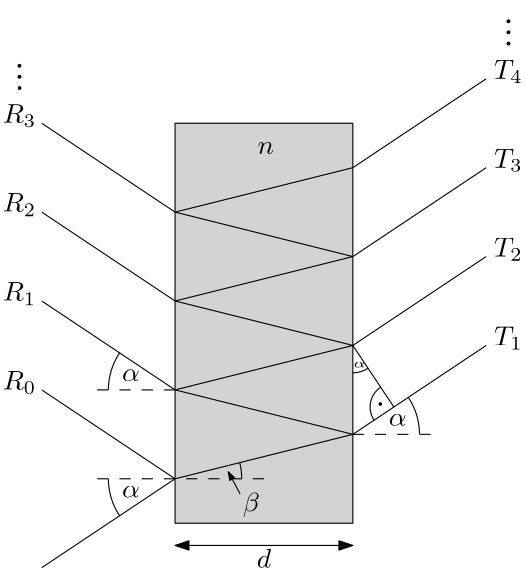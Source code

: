 <?xml version="1.0"?>
<!DOCTYPE ipe SYSTEM "ipe.dtd">
<ipe version="70005" creator="Ipe 7.1.5">
<info created="D:20141115220940" modified="D:20141118164525"/>
<ipestyle name="basic">
<symbol name="arrow/arc(spx)">
<path stroke="sym-stroke" fill="sym-stroke" pen="sym-pen">
0 0 m
-1 0.333 l
-1 -0.333 l
h
</path>
</symbol>
<symbol name="arrow/farc(spx)">
<path stroke="sym-stroke" fill="white" pen="sym-pen">
0 0 m
-1 0.333 l
-1 -0.333 l
h
</path>
</symbol>
<symbol name="mark/circle(sx)" transformations="translations">
<path fill="sym-stroke">
0.6 0 0 0.6 0 0 e
0.4 0 0 0.4 0 0 e
</path>
</symbol>
<symbol name="mark/disk(sx)" transformations="translations">
<path fill="sym-stroke">
0.6 0 0 0.6 0 0 e
</path>
</symbol>
<symbol name="mark/fdisk(sfx)" transformations="translations">
<group>
<path fill="sym-fill">
0.5 0 0 0.5 0 0 e
</path>
<path fill="sym-stroke" fillrule="eofill">
0.6 0 0 0.6 0 0 e
0.4 0 0 0.4 0 0 e
</path>
</group>
</symbol>
<symbol name="mark/box(sx)" transformations="translations">
<path fill="sym-stroke" fillrule="eofill">
-0.6 -0.6 m
0.6 -0.6 l
0.6 0.6 l
-0.6 0.6 l
h
-0.4 -0.4 m
0.4 -0.4 l
0.4 0.4 l
-0.4 0.4 l
h
</path>
</symbol>
<symbol name="mark/square(sx)" transformations="translations">
<path fill="sym-stroke">
-0.6 -0.6 m
0.6 -0.6 l
0.6 0.6 l
-0.6 0.6 l
h
</path>
</symbol>
<symbol name="mark/fsquare(sfx)" transformations="translations">
<group>
<path fill="sym-fill">
-0.5 -0.5 m
0.5 -0.5 l
0.5 0.5 l
-0.5 0.5 l
h
</path>
<path fill="sym-stroke" fillrule="eofill">
-0.6 -0.6 m
0.6 -0.6 l
0.6 0.6 l
-0.6 0.6 l
h
-0.4 -0.4 m
0.4 -0.4 l
0.4 0.4 l
-0.4 0.4 l
h
</path>
</group>
</symbol>
<symbol name="mark/cross(sx)" transformations="translations">
<group>
<path fill="sym-stroke">
-0.43 -0.57 m
0.57 0.43 l
0.43 0.57 l
-0.57 -0.43 l
h
</path>
<path fill="sym-stroke">
-0.43 0.57 m
0.57 -0.43 l
0.43 -0.57 l
-0.57 0.43 l
h
</path>
</group>
</symbol>
<symbol name="arrow/fnormal(spx)">
<path stroke="sym-stroke" fill="white" pen="sym-pen">
0 0 m
-1 0.333 l
-1 -0.333 l
h
</path>
</symbol>
<symbol name="arrow/pointed(spx)">
<path stroke="sym-stroke" fill="sym-stroke" pen="sym-pen">
0 0 m
-1 0.333 l
-0.8 0 l
-1 -0.333 l
h
</path>
</symbol>
<symbol name="arrow/fpointed(spx)">
<path stroke="sym-stroke" fill="white" pen="sym-pen">
0 0 m
-1 0.333 l
-0.8 0 l
-1 -0.333 l
h
</path>
</symbol>
<symbol name="arrow/linear(spx)">
<path stroke="sym-stroke" pen="sym-pen">
-1 0.333 m
0 0 l
-1 -0.333 l
</path>
</symbol>
<symbol name="arrow/fdouble(spx)">
<path stroke="sym-stroke" fill="white" pen="sym-pen">
0 0 m
-1 0.333 l
-1 -0.333 l
h
-1 0 m
-2 0.333 l
-2 -0.333 l
h
</path>
</symbol>
<symbol name="arrow/double(spx)">
<path stroke="sym-stroke" fill="sym-stroke" pen="sym-pen">
0 0 m
-1 0.333 l
-1 -0.333 l
h
-1 0 m
-2 0.333 l
-2 -0.333 l
h
</path>
</symbol>
<pen name="heavier" value="0.8"/>
<pen name="fat" value="1.2"/>
<pen name="ultrafat" value="2"/>
<symbolsize name="large" value="5"/>
<symbolsize name="small" value="2"/>
<symbolsize name="tiny" value="1.1"/>
<arrowsize name="large" value="10"/>
<arrowsize name="small" value="5"/>
<arrowsize name="tiny" value="3"/>
<color name="red" value="1 0 0"/>
<color name="green" value="0 1 0"/>
<color name="blue" value="0 0 1"/>
<color name="yellow" value="1 1 0"/>
<color name="orange" value="1 0.647 0"/>
<color name="gold" value="1 0.843 0"/>
<color name="purple" value="0.627 0.125 0.941"/>
<color name="gray" value="0.745"/>
<color name="brown" value="0.647 0.165 0.165"/>
<color name="navy" value="0 0 0.502"/>
<color name="pink" value="1 0.753 0.796"/>
<color name="seagreen" value="0.18 0.545 0.341"/>
<color name="turquoise" value="0.251 0.878 0.816"/>
<color name="violet" value="0.933 0.51 0.933"/>
<color name="darkblue" value="0 0 0.545"/>
<color name="darkcyan" value="0 0.545 0.545"/>
<color name="darkgray" value="0.663"/>
<color name="darkgreen" value="0 0.392 0"/>
<color name="darkmagenta" value="0.545 0 0.545"/>
<color name="darkorange" value="1 0.549 0"/>
<color name="darkred" value="0.545 0 0"/>
<color name="lightblue" value="0.678 0.847 0.902"/>
<color name="lightcyan" value="0.878 1 1"/>
<color name="lightgray" value="0.827"/>
<color name="lightgreen" value="0.565 0.933 0.565"/>
<color name="lightyellow" value="1 1 0.878"/>
<dashstyle name="dashed" value="[4] 0"/>
<dashstyle name="dotted" value="[1 3] 0"/>
<dashstyle name="dash dotted" value="[4 2 1 2] 0"/>
<dashstyle name="dash dot dotted" value="[4 2 1 2 1 2] 0"/>
<textsize name="large" value="\large"/>
<textsize name="Large" value="\Large"/>
<textsize name="LARGE" value="\LARGE"/>
<textsize name="huge" value="\huge"/>
<textsize name="Huge" value="\Huge"/>
<textsize name="small" value="\small"/>
<textsize name="footnote" value="\footnotesize"/>
<textsize name="tiny" value="\tiny"/>
<textstyle name="center" begin="\begin{center}" end="\end{center}"/>
<textstyle name="itemize" begin="\begin{itemize}" end="\end{itemize}"/>
<textstyle name="item" begin="\begin{itemize}\item{}" end="\end{itemize}"/>
<gridsize name="4 pts" value="4"/>
<gridsize name="8 pts (~3 mm)" value="8"/>
<gridsize name="16 pts (~6 mm)" value="16"/>
<gridsize name="32 pts (~12 mm)" value="32"/>
<gridsize name="10 pts (~3.5 mm)" value="10"/>
<gridsize name="20 pts (~7 mm)" value="20"/>
<gridsize name="14 pts (~5 mm)" value="14"/>
<gridsize name="28 pts (~10 mm)" value="28"/>
<gridsize name="56 pts (~20 mm)" value="56"/>
<anglesize name="90 deg" value="90"/>
<anglesize name="60 deg" value="60"/>
<anglesize name="45 deg" value="45"/>
<anglesize name="30 deg" value="30"/>
<anglesize name="22.5 deg" value="22.5"/>
<tiling name="falling" angle="-60" step="4" width="1"/>
<tiling name="rising" angle="30" step="4" width="1"/>
</ipestyle>
<page>
<layer name="alpha"/>
<view layers="alpha" active="alpha"/>
<path layer="alpha" stroke="black" fill="lightgray">
192 672 m
192 528 l
256 528 l
256 672 l
h
</path>
<path stroke="black">
144 512 m
192 544 l
</path>
<path stroke="black">
192 544 m
256 560 l
192 576 l
256 592 l
192 608 l
256 624 l
192 640 l
256 656 l
304 688 l
</path>
<path stroke="black">
256 624 m
304 656 l
</path>
<path stroke="black">
256 592 m
304 624 l
</path>
<path stroke="black">
256 560 m
304 592 l
</path>
<path stroke="black" dash="dashed">
224 544 m
160 544 l
</path>
<path stroke="black">
168 544 m
24 0 0 24 192 544 172.031 530.687 a
</path>
<path stroke="black">
216 544 m
24 0 0 24 192 544 215.283 549.821 a
</path>
<text matrix="1 0 0 1 -2.44019 -6.77991" transformations="translations" pos="175.352 544" stroke="black" type="label" width="6.41" height="4.289" depth="0" valign="baseline">$\alpha$</text>
<text matrix="1 0 0 1 4.35029 -15.7852" transformations="translations" pos="212 548" stroke="black" type="label" width="6.161" height="6.926" depth="1.93" valign="baseline">$\beta$</text>
<path stroke="black" arrow="normal/tiny">
215.432 538.52 m
211.16 546.53 l
</path>
<text matrix="1 0 0 1 9.02107 -1.6803" transformations="translations" pos="215.633 662.632" stroke="black" type="label" width="5.98" height="4.289" depth="0" halign="center" valign="baseline">$n$</text>
<path stroke="black" arrow="normal/small" rarrow="normal/small">
192 520 m
256 520 l
</path>
<text matrix="1 0 0 1 4 0" transformations="translations" pos="220 512" stroke="black" type="label" width="5.185" height="6.918" depth="0" halign="center" valign="baseline">$d$</text>
<path stroke="black">
192 576 m
144 608 l
</path>
<path stroke="black">
192 608 m
144 640 l
</path>
<path stroke="black">
192 640 m
144 672 l
</path>
<text transformations="translations" pos="312 592" stroke="black" type="label" width="10.291" height="6.812" depth="1.49" halign="center" valign="baseline">$T_1$</text>
<text matrix="1 0 0 1 -4 0" transformations="translations" pos="316 624" stroke="black" type="label" width="10.291" height="6.812" depth="1.49" halign="center" valign="baseline">$T_2$</text>
<text transformations="translations" pos="312 656" stroke="black" type="label" width="10.291" height="6.812" depth="1.49" halign="center" valign="baseline">$T_3$</text>
<text transformations="translations" pos="312 688" stroke="black" type="label" width="10.291" height="6.812" depth="1.49" halign="center" valign="baseline">$T_4$</text>
<text matrix="1 0 0 1 8 0" transformations="translations" pos="128 608" stroke="black" type="label" width="12.034" height="6.812" depth="1.49" halign="center" valign="baseline">$R_1$</text>
<text matrix="1 0 0 1 8 0" transformations="translations" pos="128 640" stroke="black" type="label" width="12.034" height="6.812" depth="1.49" halign="center" valign="baseline">$R_2$</text>
<text matrix="1 0 0 1 8 0" transformations="translations" pos="128 672" stroke="black" type="label" width="12.034" height="6.812" depth="1.49" halign="center" valign="baseline">$R_3$</text>
<text matrix="1 0 0 1 -4 -8" transformations="translations" pos="316 708" stroke="black" type="label" width="4.298" height="15.359" depth="0" halign="center" valign="baseline" size="LARGE">$\vdots$</text>
<text matrix="1 0 0 1 -180 -24" transformations="translations" pos="316 708" stroke="black" type="label" width="4.298" height="15.359" depth="0" halign="center" valign="baseline" size="LARGE">$\vdots$</text>
<path stroke="black" dash="dashed">
192 576 m
160 576 l
</path>
<path stroke="black" dash="dashed">
256 560 m
288 560 l
</path>
<path stroke="black">
168 576 m
24 0 0 -24 192 576 172.031 589.313 a
</path>
<path stroke="black">
280 560 m
24 0 0 24 256 560 275.969 573.313 a
</path>
<text matrix="1 0 0 1 -2.44019 37.2201" transformations="translations" pos="175.352 544" stroke="black" type="label" width="6.41" height="4.289" depth="0" valign="center">$\alpha$</text>
<text matrix="1 0 0 1 93.5598 21.2201" transformations="translations" pos="175.352 544" stroke="black" type="label" width="6.41" height="4.289" depth="0" valign="center">$\alpha$</text>
<path stroke="black">
192 544 m
144 576 l
</path>
<text matrix="1 0 0 1 8 -32" transformations="translations" pos="128 608" stroke="black" type="label" width="12.034" height="6.812" depth="1.49" halign="center" valign="baseline">$R_0$</text>
<path stroke="black">
256 592 m
270.769 569.846 l
</path>
<path stroke="black">
266.026 576.961 m
8.55049 0 0 8.55049 270.769 569.846 263.655 565.103 a
</path>
<use matrix="1 0 0 1 0.278993 0.446389" name="mark/disk(sx)" pos="265.611 570.453" size="tiny" stroke="black"/>
<path stroke="black">
261.469 583.796 m
9.85977 0 0 -9.85977 256 592 256 582.14 a
</path>
<text matrix="1 0 0 1 80.7837 41.1072" transformations="translations" pos="175.352 544" stroke="black" type="label" width="4.55" height="2.145" depth="0" valign="center" size="tiny">$\alpha$</text>
</page>
</ipe>
